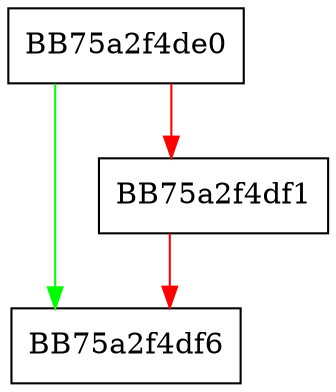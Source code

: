 digraph _Tidy {
  node [shape="box"];
  graph [splines=ortho];
  BB75a2f4de0 -> BB75a2f4df6 [color="green"];
  BB75a2f4de0 -> BB75a2f4df1 [color="red"];
  BB75a2f4df1 -> BB75a2f4df6 [color="red"];
}